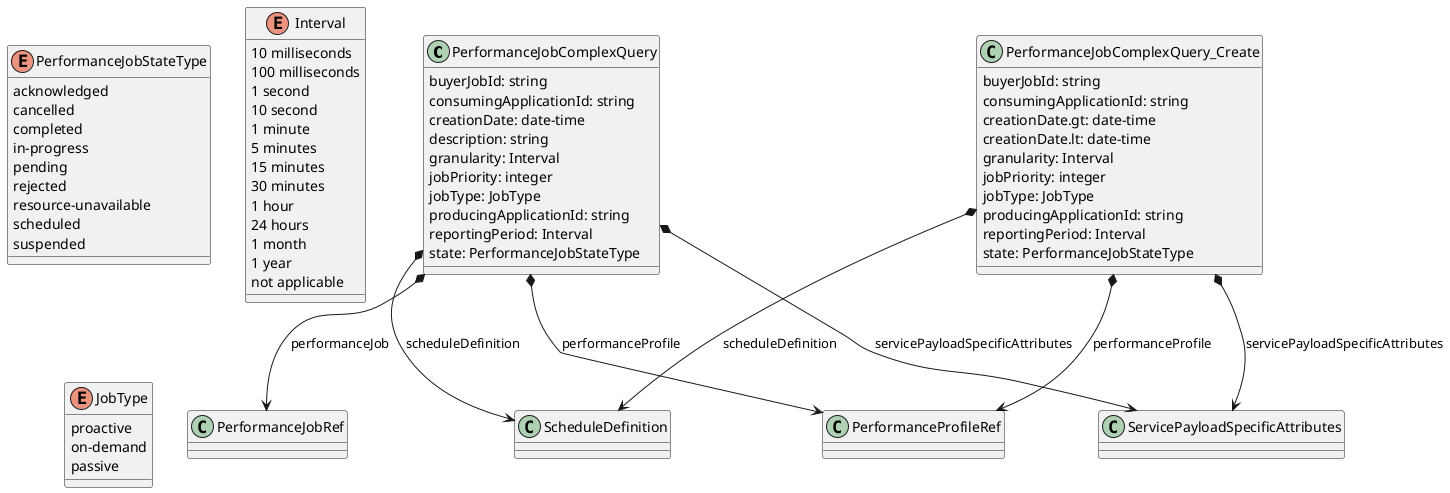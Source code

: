 @startuml performanceJobComplexQueryModel

class PerformanceJobComplexQuery {

    buyerJobId: string
    consumingApplicationId: string
    creationDate: date-time
    description: string
    granularity: Interval
    jobPriority: integer
    jobType: JobType
    producingApplicationId: string
    reportingPeriod: Interval
    state: PerformanceJobStateType
}

PerformanceJobComplexQuery *--> PerformanceJobRef : performanceJob
PerformanceJobComplexQuery *--> PerformanceProfileRef : performanceProfile
PerformanceJobComplexQuery *--> ScheduleDefinition : scheduleDefinition
PerformanceJobComplexQuery *--> ServicePayloadSpecificAttributes : servicePayloadSpecificAttributes


class PerformanceJobComplexQuery_Create {

    buyerJobId: string
    consumingApplicationId: string
    creationDate.gt: date-time
    creationDate.lt: date-time
    granularity: Interval
    jobPriority: integer
    jobType: JobType
    producingApplicationId: string
    reportingPeriod: Interval
    state: PerformanceJobStateType
}

PerformanceJobComplexQuery_Create *--> PerformanceProfileRef : performanceProfile
PerformanceJobComplexQuery_Create *--> ScheduleDefinition : scheduleDefinition
PerformanceJobComplexQuery_Create *--> ServicePayloadSpecificAttributes : servicePayloadSpecificAttributes

enum PerformanceJobStateType {

    acknowledged
    cancelled
    completed
    in-progress
    pending
    rejected
    resource-unavailable
    scheduled
    suspended
}

enum Interval {

    10 milliseconds
    100 milliseconds
    1 second
    10 second
    1 minute
    5 minutes
    15 minutes
    30 minutes
    1 hour
    24 hours
    1 month
    1 year
    not applicable
}
enum JobType {

    proactive
    on-demand
    passive
}

@enduml